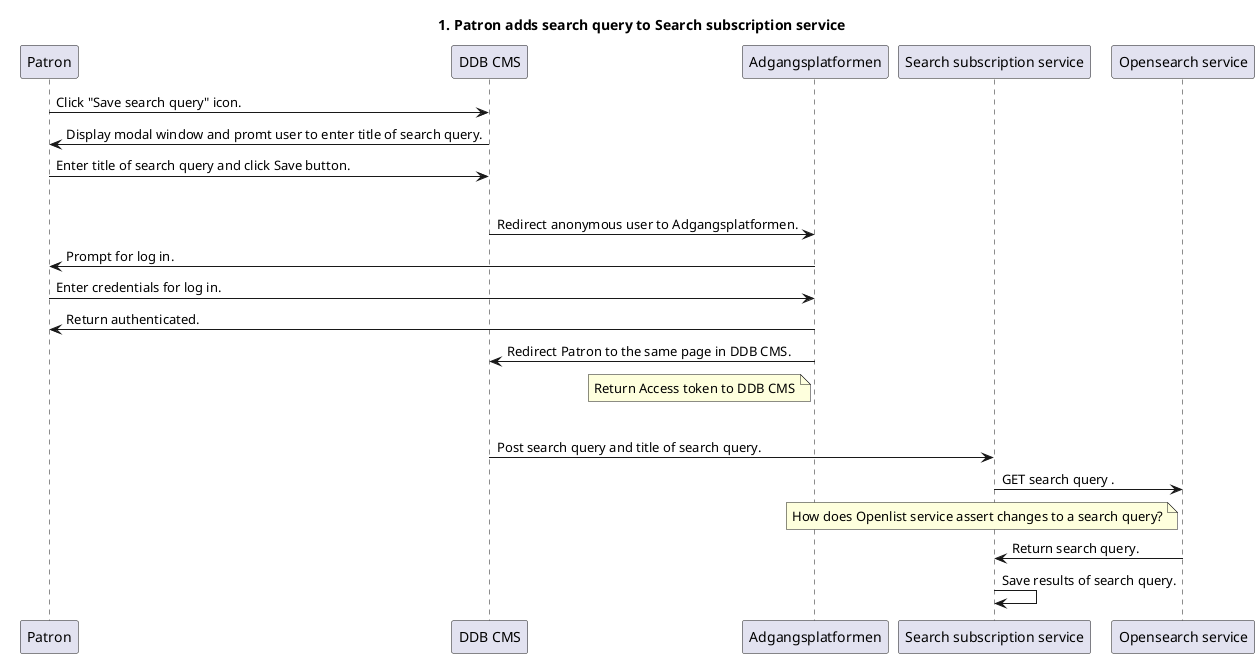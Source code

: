 @startuml
 
    Title: 1. Patron adds search query to Search subscription service

            "Patron"->"DDB CMS": Click "Save search query" icon.
            "DDB CMS"->"Patron": Display modal window and promt user to enter title of search query.
            "Patron"->"DDB CMS": Enter title of search query and click Save button.
            
            group IF user is not logged in
                "DDB CMS"->"Adgangsplatformen": Redirect anonymous user to Adgangsplatformen.
                "Adgangsplatformen"->"Patron": Prompt for log in.
                "Patron"->"Adgangsplatformen": Enter credentials for log in.
                "Adgangsplatformen"->"Patron": Return authenticated.
                "Adgangsplatformen"->"DDB CMS": Redirect Patron to the same page in DDB CMS.
                Note left of "Adgangsplatformen": Return Access token to DDB CMS
                    
            Group ELSE
                "DDB CMS"->"Search subscription service": Post search query and title of search query.
                "Search subscription service"->"Opensearch service": GET search query .
                Note left of "Opensearch service": How does Openlist service assert changes to a search query?
                "Opensearch service"->"Search subscription service": Return search query.
                "Search subscription service"->"Search subscription service": Save results of search query.
            
@enduml

@startuml
    Title: 2. Search subscription service monitors changes in saved search queries.
  
        "Search subscription service"->"Search subscription service": Queue saved searches.
        
        group WHILE there are saved searches in queue

            "Search subscription service"->"Opensearch service": GET search query .
            "Opensearch service"->"Search subscription service": Return search query.
            Note left of "Search subscription service": How does Openlist service assert changes to a search query?

            group IF there are no changes in the search response of a search query.

            "Search subscription service"->"Search subscription service": Set status to "No changes to search query".

            group ELSE save changes and notify of changes on next request from patron.
            
                "Search subscription service"->"Search subscription service": Save changes.
                "Search subscription service"->"Search subscription service": Changes status to "Changes to search query".

@enduml

@startuml

    Title: 3. Notify Patron of changes to saved searches.
        
        "Patron"->"DDB CMS": Log in
        "DDB CMS"->"Adgangsplatformen": Redirect anonymous user to Adgangsplatformen.
        "Patron"->"Adgangsplatformen": Enter credentials for log in.
        "Adgangsplatformen"->"DDB CMS": Patron authenticated
        "DDB CMS"->"DDB CMS": Redirect Patron to the same page in DDB CMS.
        "DDB CMS"->"Patron": Logged in.
        Note left of "Patron": Return Access token to DDB CMS.

        "DDB CMS"->"Search subscription service": Request notification of changes to saved search queries.
        
        group IF there are changes to saved search queries
        
        "Search subscription service"->"DDB CMS": Return list of saved search queries and mark the serch queries with changes with the status "Changes to search query".

        group ELSE if there are no changes to saved search queries 
        
        "Search subscription service"->"DDB CMS": Return list of saved search queries and each search query should have the status "No changes to search query".

@enduml